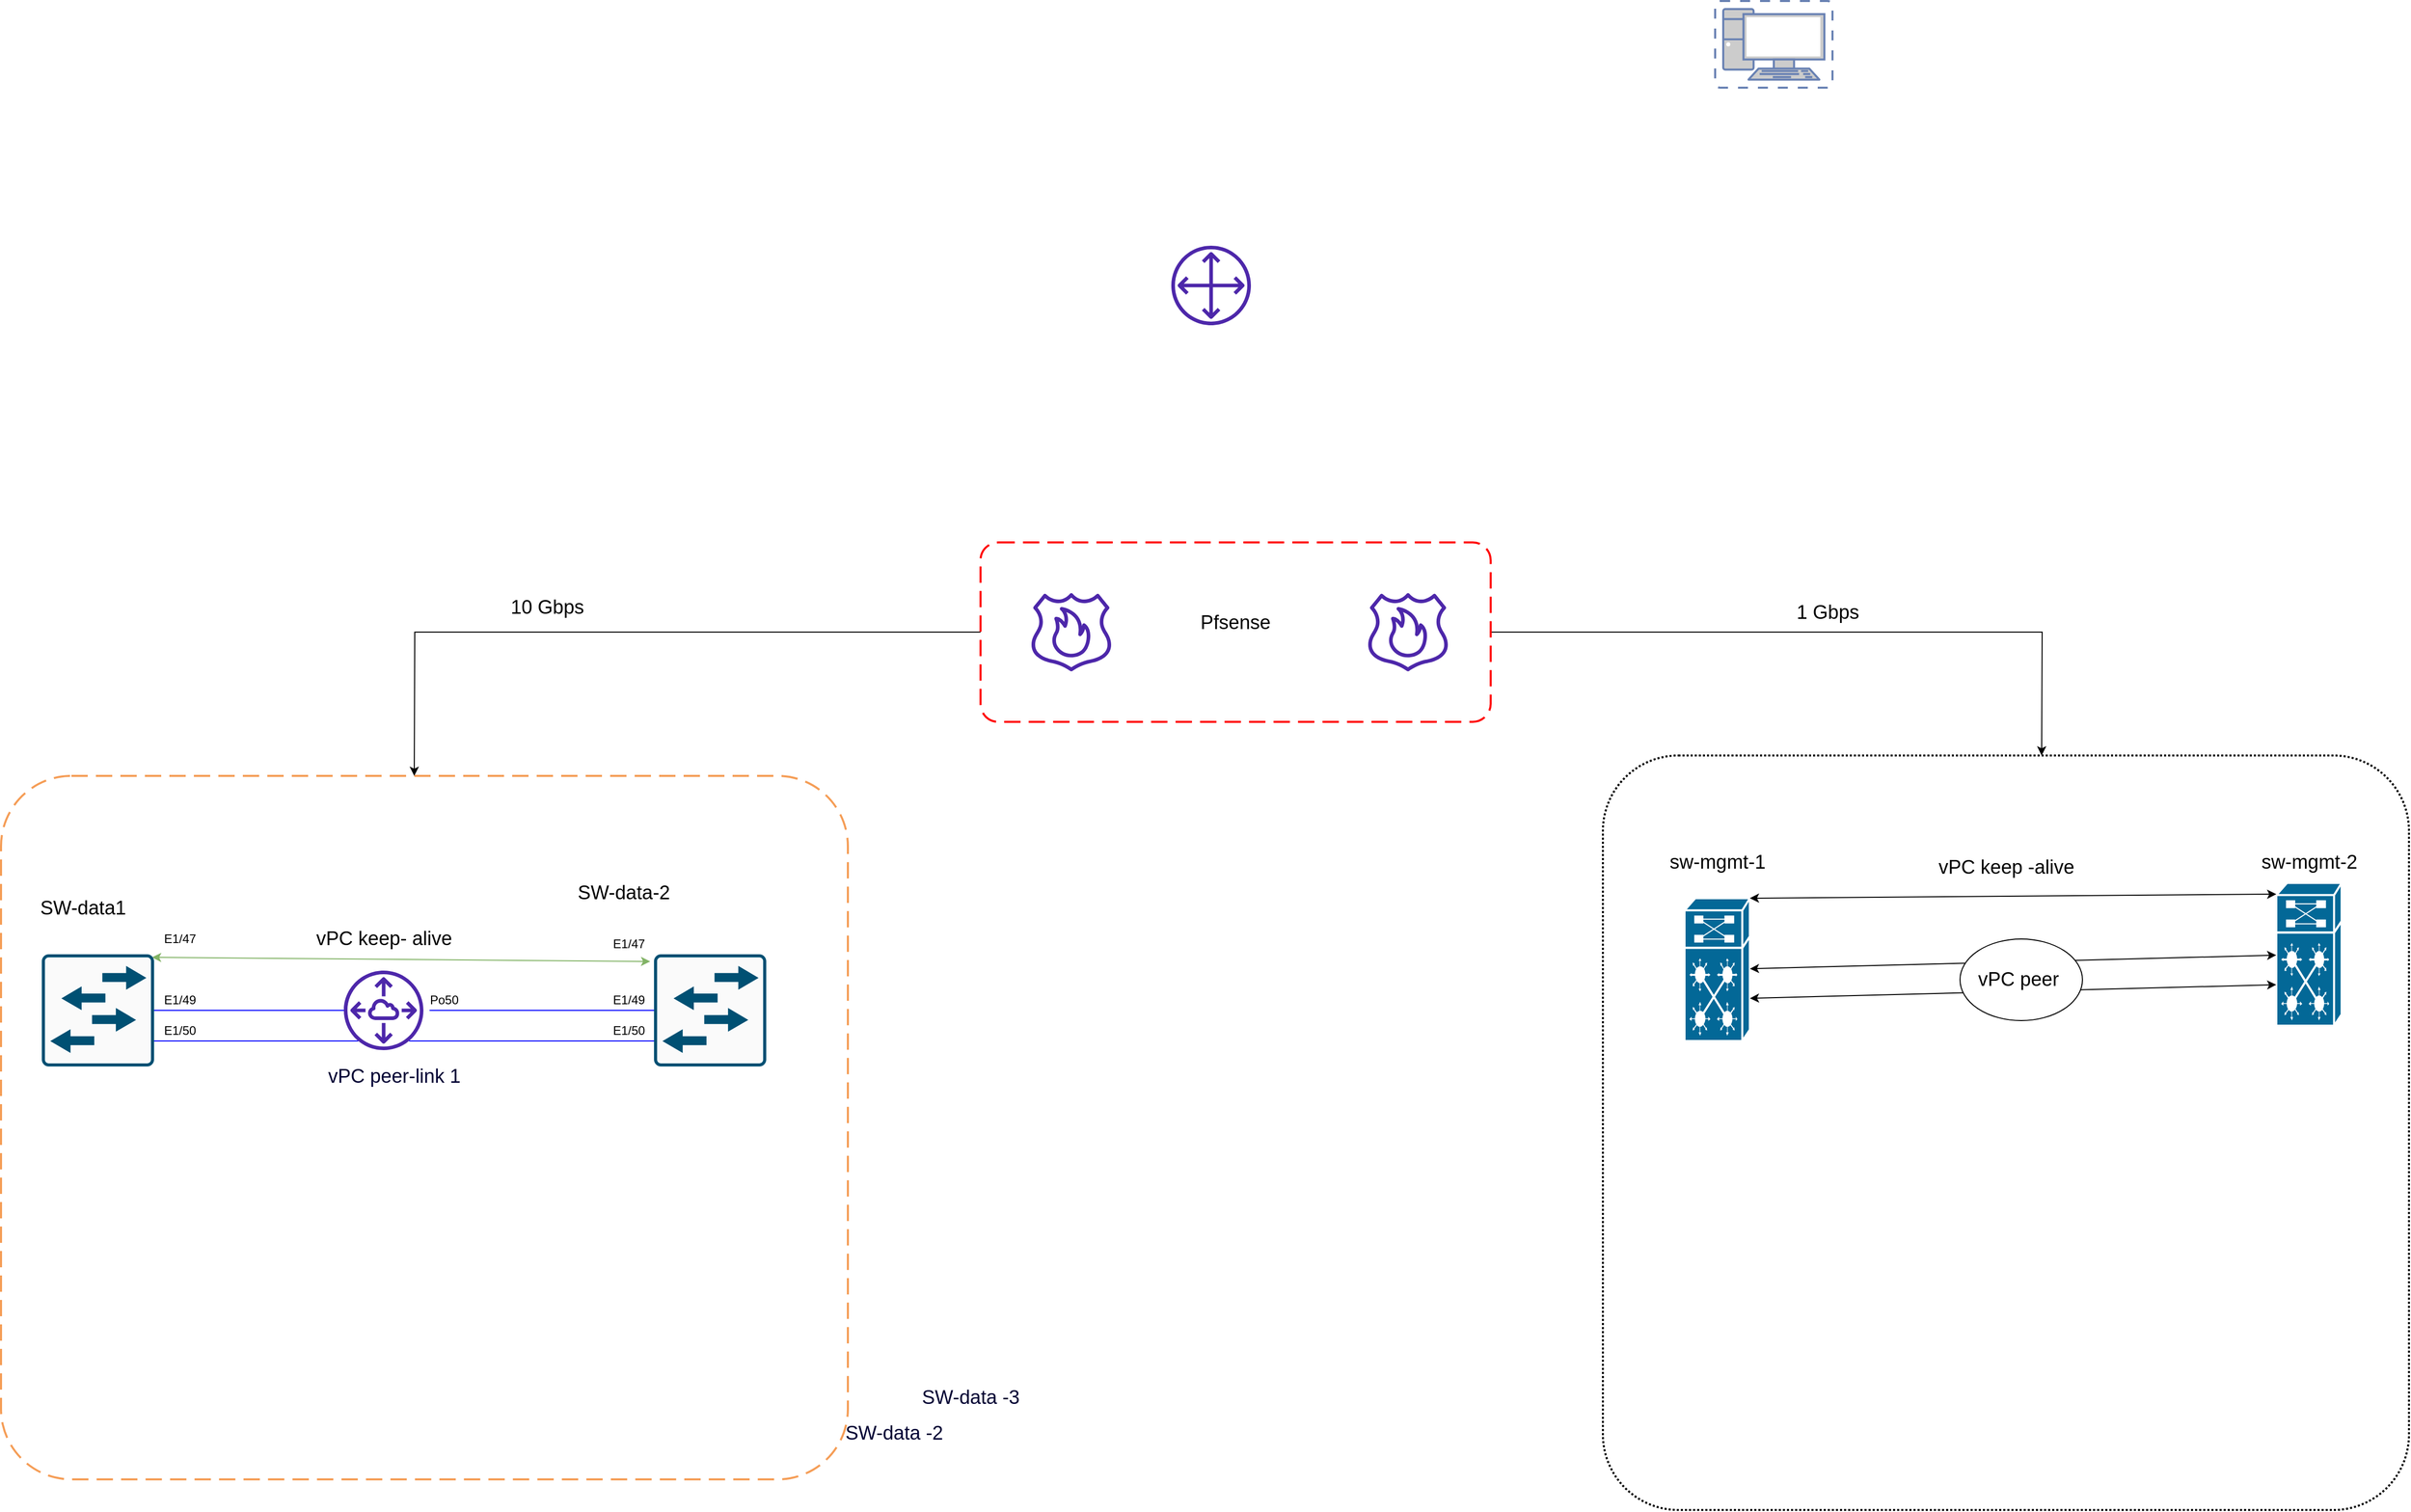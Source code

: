 <mxfile version="17.4.2" type="github">
  <diagram id="6a731a19-8d31-9384-78a2-239565b7b9f0" name="Page-1">
    <mxGraphModel dx="1862" dy="1716" grid="1" gridSize="10" guides="1" tooltips="1" connect="1" arrows="1" fold="1" page="1" pageScale="1" pageWidth="827" pageHeight="1169" background="none" math="0" shadow="0">
      <root>
        <mxCell id="0" />
        <mxCell id="1" parent="0" />
        <mxCell id="PpkC8VUCtbI2EbVheNOO-1" value="" style="rounded=1;arcSize=10;dashed=1;strokeColor=#F59D56;fillColor=none;gradientColor=none;dashPattern=8 4;strokeWidth=2;" vertex="1" parent="1">
          <mxGeometry x="-320" y="410" width="830" height="690" as="geometry" />
        </mxCell>
        <mxCell id="jgQcP7is1KuD3QYu7mgT-2422" style="edgeStyle=orthogonalEdgeStyle;rounded=0;orthogonalLoop=1;jettySize=auto;html=1;exitX=0;exitY=0.5;exitDx=0;exitDy=0;entryX=0.5;entryY=0;entryDx=0;entryDy=0;fontSize=19;" parent="1" source="jgQcP7is1KuD3QYu7mgT-2416" edge="1">
          <mxGeometry relative="1" as="geometry">
            <mxPoint x="85" y="410" as="targetPoint" />
          </mxGeometry>
        </mxCell>
        <mxCell id="jgQcP7is1KuD3QYu7mgT-2445" style="edgeStyle=orthogonalEdgeStyle;rounded=0;orthogonalLoop=1;jettySize=auto;html=1;exitX=1;exitY=0.5;exitDx=0;exitDy=0;fontSize=19;" parent="1" source="jgQcP7is1KuD3QYu7mgT-2416" edge="1">
          <mxGeometry relative="1" as="geometry">
            <mxPoint x="1680" y="390" as="targetPoint" />
          </mxGeometry>
        </mxCell>
        <mxCell id="jgQcP7is1KuD3QYu7mgT-2416" value="Pfsense&#xa;" style="rounded=1;arcSize=10;dashed=1;strokeColor=#ff0000;fillColor=none;gradientColor=none;dashPattern=8 4;strokeWidth=2;fontSize=19;" parent="1" vertex="1">
          <mxGeometry x="640" y="181" width="500" height="176" as="geometry" />
        </mxCell>
        <mxCell id="jgQcP7is1KuD3QYu7mgT-2417" value="" style="sketch=0;outlineConnect=0;fontColor=#232F3E;gradientColor=none;fillColor=#4D27AA;strokeColor=none;dashed=0;verticalLabelPosition=bottom;verticalAlign=top;align=center;html=1;fontSize=12;fontStyle=0;aspect=fixed;pointerEvents=1;shape=mxgraph.aws4.route_53_resolver_dns_firewall;" parent="1" vertex="1">
          <mxGeometry x="690" y="230" width="78" height="78" as="geometry" />
        </mxCell>
        <mxCell id="jgQcP7is1KuD3QYu7mgT-2418" value="" style="sketch=0;outlineConnect=0;fontColor=#232F3E;gradientColor=none;fillColor=#4D27AA;strokeColor=none;dashed=0;verticalLabelPosition=bottom;verticalAlign=top;align=center;html=1;fontSize=12;fontStyle=0;aspect=fixed;pointerEvents=1;shape=mxgraph.aws4.route_53_resolver_dns_firewall;" parent="1" vertex="1">
          <mxGeometry x="1020" y="230" width="78" height="78" as="geometry" />
        </mxCell>
        <mxCell id="jgQcP7is1KuD3QYu7mgT-2426" value="SW-data1" style="text;html=1;align=center;verticalAlign=middle;resizable=0;points=[];autosize=1;strokeColor=none;fillColor=none;fontSize=19;" parent="1" vertex="1">
          <mxGeometry x="-290" y="525" width="100" height="30" as="geometry" />
        </mxCell>
        <mxCell id="jgQcP7is1KuD3QYu7mgT-2427" value="SW-data-2" style="text;html=1;align=center;verticalAlign=middle;resizable=0;points=[];autosize=1;strokeColor=none;fillColor=none;fontSize=19;" parent="1" vertex="1">
          <mxGeometry x="235" y="510" width="110" height="30" as="geometry" />
        </mxCell>
        <mxCell id="jgQcP7is1KuD3QYu7mgT-2435" value="" style="endArrow=classic;startArrow=classic;html=1;rounded=0;fontSize=19;entryX=-0.034;entryY=0.173;entryDx=0;entryDy=0;entryPerimeter=0;fontColor=#33FF33;labelBackgroundColor=#00FF00;labelBorderColor=#00FF00;fillColor=#d5e8d4;strokeColor=#82b366;" parent="1" edge="1">
          <mxGeometry width="50" height="50" relative="1" as="geometry">
            <mxPoint x="-172" y="588" as="sourcePoint" />
            <mxPoint x="316.26" y="592.03" as="targetPoint" />
          </mxGeometry>
        </mxCell>
        <mxCell id="jgQcP7is1KuD3QYu7mgT-2436" value="vPC keep- alive&lt;br&gt;" style="text;html=1;align=center;verticalAlign=middle;resizable=0;points=[];autosize=1;strokeColor=none;fillColor=none;fontSize=19;" parent="1" vertex="1">
          <mxGeometry x="-20" y="555" width="150" height="30" as="geometry" />
        </mxCell>
        <mxCell id="jgQcP7is1KuD3QYu7mgT-2438" value="10 Gbps" style="text;html=1;align=center;verticalAlign=middle;resizable=0;points=[];autosize=1;strokeColor=none;fillColor=none;fontSize=19;" parent="1" vertex="1">
          <mxGeometry x="170" y="230" width="90" height="30" as="geometry" />
        </mxCell>
        <mxCell id="jgQcP7is1KuD3QYu7mgT-2439" value="" style="rounded=1;arcSize=10;dashed=1;fillColor=none;gradientColor=none;dashPattern=1 1;strokeWidth=2;fontSize=19;" parent="1" vertex="1">
          <mxGeometry x="1250" y="390" width="790" height="740" as="geometry" />
        </mxCell>
        <mxCell id="jgQcP7is1KuD3QYu7mgT-2440" value="" style="shape=mxgraph.cisco.switches.virtual_layer_switch;sketch=0;html=1;pointerEvents=1;dashed=0;fillColor=#036897;strokeColor=#ffffff;strokeWidth=2;verticalLabelPosition=bottom;verticalAlign=top;align=center;outlineConnect=0;fontSize=19;" parent="1" vertex="1">
          <mxGeometry x="1330" y="530" width="64" height="140" as="geometry" />
        </mxCell>
        <mxCell id="jgQcP7is1KuD3QYu7mgT-2441" value="" style="shape=mxgraph.cisco.switches.virtual_layer_switch;sketch=0;html=1;pointerEvents=1;dashed=0;fillColor=#036897;strokeColor=#ffffff;strokeWidth=2;verticalLabelPosition=bottom;verticalAlign=top;align=center;outlineConnect=0;fontSize=19;" parent="1" vertex="1">
          <mxGeometry x="1910" y="515" width="64" height="140" as="geometry" />
        </mxCell>
        <mxCell id="jgQcP7is1KuD3QYu7mgT-2442" value="sw-mgmt-1" style="text;html=1;align=center;verticalAlign=middle;resizable=0;points=[];autosize=1;strokeColor=none;fillColor=none;fontSize=19;" parent="1" vertex="1">
          <mxGeometry x="1307" y="480" width="110" height="30" as="geometry" />
        </mxCell>
        <mxCell id="jgQcP7is1KuD3QYu7mgT-2443" value="sw-mgmt-2" style="text;html=1;align=center;verticalAlign=middle;resizable=0;points=[];autosize=1;strokeColor=none;fillColor=none;fontSize=19;" parent="1" vertex="1">
          <mxGeometry x="1887" y="480" width="110" height="30" as="geometry" />
        </mxCell>
        <mxCell id="jgQcP7is1KuD3QYu7mgT-2446" value="1 Gbps" style="text;html=1;align=center;verticalAlign=middle;resizable=0;points=[];autosize=1;strokeColor=none;fillColor=none;fontSize=19;" parent="1" vertex="1">
          <mxGeometry x="1430" y="235" width="80" height="30" as="geometry" />
        </mxCell>
        <mxCell id="jgQcP7is1KuD3QYu7mgT-2447" value="" style="endArrow=classic;startArrow=classic;html=1;rounded=0;fontSize=19;" parent="1" edge="1">
          <mxGeometry width="50" height="50" relative="1" as="geometry">
            <mxPoint x="1394" y="599.172" as="sourcePoint" />
            <mxPoint x="1910" y="585.828" as="targetPoint" />
          </mxGeometry>
        </mxCell>
        <mxCell id="jgQcP7is1KuD3QYu7mgT-2448" value="" style="endArrow=classic;startArrow=classic;html=1;rounded=0;fontSize=19;" parent="1" edge="1">
          <mxGeometry width="50" height="50" relative="1" as="geometry">
            <mxPoint x="1394" y="628.172" as="sourcePoint" />
            <mxPoint x="1910" y="614.828" as="targetPoint" />
          </mxGeometry>
        </mxCell>
        <mxCell id="jgQcP7is1KuD3QYu7mgT-2450" value="vPC peer&amp;nbsp;" style="ellipse;whiteSpace=wrap;html=1;fontSize=19;" parent="1" vertex="1">
          <mxGeometry x="1600" y="570" width="120" height="80" as="geometry" />
        </mxCell>
        <mxCell id="jgQcP7is1KuD3QYu7mgT-2451" value="" style="endArrow=classic;startArrow=classic;html=1;rounded=0;fontSize=19;entryX=0;entryY=0.25;entryDx=0;entryDy=0;entryPerimeter=0;exitX=1;exitY=0;exitDx=0;exitDy=0;exitPerimeter=0;" parent="1" source="jgQcP7is1KuD3QYu7mgT-2440" edge="1">
          <mxGeometry width="50" height="50" relative="1" as="geometry">
            <mxPoint x="1394" y="573.08" as="sourcePoint" />
            <mxPoint x="1910" y="526" as="targetPoint" />
          </mxGeometry>
        </mxCell>
        <mxCell id="jgQcP7is1KuD3QYu7mgT-2452" value="vPC keep -alive&lt;br&gt;" style="text;html=1;align=center;verticalAlign=middle;resizable=0;points=[];autosize=1;strokeColor=none;fillColor=none;fontSize=19;" parent="1" vertex="1">
          <mxGeometry x="1570" y="485" width="150" height="30" as="geometry" />
        </mxCell>
        <mxCell id="jgQcP7is1KuD3QYu7mgT-2457" value="" style="sketch=0;outlineConnect=0;fontColor=#232F3E;gradientColor=none;fillColor=#4D27AA;strokeColor=none;dashed=0;verticalLabelPosition=bottom;verticalAlign=top;align=center;html=1;fontSize=12;fontStyle=0;aspect=fixed;pointerEvents=1;shape=mxgraph.aws4.customer_gateway;" parent="1" vertex="1">
          <mxGeometry x="827" y="-110" width="78" height="78" as="geometry" />
        </mxCell>
        <mxCell id="jgQcP7is1KuD3QYu7mgT-2462" value="" style="fontColor=#0066CC;verticalAlign=top;verticalLabelPosition=bottom;labelPosition=center;align=center;html=1;outlineConnect=0;fillColor=#CCCCCC;strokeColor=#6881B3;gradientColor=none;gradientDirection=north;strokeWidth=2;shape=mxgraph.networks.virtual_pc;fontSize=19;" parent="1" vertex="1">
          <mxGeometry x="1360" y="-350" width="115" height="85" as="geometry" />
        </mxCell>
        <mxCell id="jgQcP7is1KuD3QYu7mgT-2464" value="" style="sketch=0;points=[[0.015,0.015,0],[0.985,0.015,0],[0.985,0.985,0],[0.015,0.985,0],[0.25,0,0],[0.5,0,0],[0.75,0,0],[1,0.25,0],[1,0.5,0],[1,0.75,0],[0.75,1,0],[0.5,1,0],[0.25,1,0],[0,0.75,0],[0,0.5,0],[0,0.25,0]];verticalLabelPosition=bottom;html=1;verticalAlign=top;aspect=fixed;align=center;pointerEvents=1;shape=mxgraph.cisco19.rect;prIcon=l2_switch;fillColor=#FAFAFA;strokeColor=#005073;fontSize=19;fontColor=#33FF33;" parent="1" vertex="1">
          <mxGeometry x="-280" y="585" width="110" height="110" as="geometry" />
        </mxCell>
        <mxCell id="jgQcP7is1KuD3QYu7mgT-2466" value="" style="sketch=0;points=[[0.015,0.015,0],[0.985,0.015,0],[0.985,0.985,0],[0.015,0.985,0],[0.25,0,0],[0.5,0,0],[0.75,0,0],[1,0.25,0],[1,0.5,0],[1,0.75,0],[0.75,1,0],[0.5,1,0],[0.25,1,0],[0,0.75,0],[0,0.5,0],[0,0.25,0]];verticalLabelPosition=bottom;html=1;verticalAlign=top;aspect=fixed;align=center;pointerEvents=1;shape=mxgraph.cisco19.rect;prIcon=l2_switch;fillColor=#FAFAFA;strokeColor=#005073;fontSize=19;fontColor=#33FF33;" parent="1" vertex="1">
          <mxGeometry x="320" y="585" width="110" height="110" as="geometry" />
        </mxCell>
        <mxCell id="jgQcP7is1KuD3QYu7mgT-2473" value="" style="sketch=0;outlineConnect=0;fontColor=#232F3E;gradientColor=none;fillColor=#4D27AA;strokeColor=none;dashed=0;verticalLabelPosition=bottom;verticalAlign=top;align=center;html=1;fontSize=12;fontStyle=0;aspect=fixed;pointerEvents=1;shape=mxgraph.aws4.peering;" parent="1" vertex="1">
          <mxGeometry x="16" y="601" width="78" height="78" as="geometry" />
        </mxCell>
        <mxCell id="jgQcP7is1KuD3QYu7mgT-2474" value="" style="endArrow=none;html=1;rounded=0;labelBackgroundColor=#00FF00;labelBorderColor=#00FF00;fontSize=19;fontColor=#33FF33;strokeColor=#0000FF;exitX=1;exitY=0.5;exitDx=0;exitDy=0;exitPerimeter=0;" parent="1" source="jgQcP7is1KuD3QYu7mgT-2464" target="jgQcP7is1KuD3QYu7mgT-2473" edge="1">
          <mxGeometry width="50" height="50" relative="1" as="geometry">
            <mxPoint x="-120" y="670" as="sourcePoint" />
            <mxPoint x="-70" y="620" as="targetPoint" />
          </mxGeometry>
        </mxCell>
        <mxCell id="jgQcP7is1KuD3QYu7mgT-2475" value="" style="endArrow=none;html=1;rounded=0;labelBackgroundColor=#00FF00;labelBorderColor=#00FF00;fontSize=19;fontColor=#33FF33;strokeColor=#0000FF;entryX=0;entryY=0.5;entryDx=0;entryDy=0;entryPerimeter=0;exitX=1.077;exitY=0.5;exitDx=0;exitDy=0;exitPerimeter=0;" parent="1" source="jgQcP7is1KuD3QYu7mgT-2473" target="jgQcP7is1KuD3QYu7mgT-2466" edge="1">
          <mxGeometry width="50" height="50" relative="1" as="geometry">
            <mxPoint x="140" y="670" as="sourcePoint" />
            <mxPoint x="190" y="620" as="targetPoint" />
          </mxGeometry>
        </mxCell>
        <mxCell id="jgQcP7is1KuD3QYu7mgT-2476" value="" style="endArrow=none;html=1;rounded=0;labelBackgroundColor=#00FF00;labelBorderColor=#00FF00;fontSize=19;fontColor=#33FF33;strokeColor=#0000FF;" parent="1" edge="1">
          <mxGeometry width="50" height="50" relative="1" as="geometry">
            <mxPoint x="-170" y="670" as="sourcePoint" />
            <mxPoint x="30" y="670" as="targetPoint" />
          </mxGeometry>
        </mxCell>
        <mxCell id="jgQcP7is1KuD3QYu7mgT-2478" value="" style="endArrow=none;html=1;rounded=0;labelBackgroundColor=#00FF00;labelBorderColor=#00FF00;fontSize=19;fontColor=#33FF33;strokeColor=#0000FF;" parent="1" edge="1">
          <mxGeometry width="50" height="50" relative="1" as="geometry">
            <mxPoint x="80" y="670" as="sourcePoint" />
            <mxPoint x="320" y="670" as="targetPoint" />
          </mxGeometry>
        </mxCell>
        <mxCell id="jgQcP7is1KuD3QYu7mgT-2479" value="&lt;font color=&quot;#000033&quot;&gt;vPC peer-link 1&lt;/font&gt;" style="text;html=1;align=center;verticalAlign=middle;resizable=0;points=[];autosize=1;strokeColor=none;fillColor=none;fontSize=19;fontColor=#33FF33;" parent="1" vertex="1">
          <mxGeometry x="-10" y="690" width="150" height="30" as="geometry" />
        </mxCell>
        <mxCell id="jgQcP7is1KuD3QYu7mgT-2483" value="SW-data -2" style="text;html=1;align=center;verticalAlign=middle;resizable=0;points=[];autosize=1;strokeColor=none;fillColor=none;fontSize=19;fontColor=#000033;" parent="1" vertex="1">
          <mxGeometry x="500" y="1040" width="110" height="30" as="geometry" />
        </mxCell>
        <mxCell id="jgQcP7is1KuD3QYu7mgT-2484" value="SW-data -3" style="text;html=1;align=center;verticalAlign=middle;resizable=0;points=[];autosize=1;strokeColor=none;fillColor=none;fontSize=19;fontColor=#000033;" parent="1" vertex="1">
          <mxGeometry x="575" y="1005" width="110" height="30" as="geometry" />
        </mxCell>
        <mxCell id="PpkC8VUCtbI2EbVheNOO-2" value="E1/47" style="text;html=1;align=center;verticalAlign=middle;resizable=0;points=[];autosize=1;strokeColor=none;fillColor=none;" vertex="1" parent="1">
          <mxGeometry x="-170" y="560" width="50" height="20" as="geometry" />
        </mxCell>
        <mxCell id="PpkC8VUCtbI2EbVheNOO-3" value="E1/47" style="text;html=1;align=center;verticalAlign=middle;resizable=0;points=[];autosize=1;strokeColor=none;fillColor=none;" vertex="1" parent="1">
          <mxGeometry x="270" y="565" width="50" height="20" as="geometry" />
        </mxCell>
        <mxCell id="PpkC8VUCtbI2EbVheNOO-4" value="E1/49" style="text;html=1;align=center;verticalAlign=middle;resizable=0;points=[];autosize=1;strokeColor=none;fillColor=none;" vertex="1" parent="1">
          <mxGeometry x="-170" y="620" width="50" height="20" as="geometry" />
        </mxCell>
        <mxCell id="PpkC8VUCtbI2EbVheNOO-5" value="E1/49" style="text;html=1;align=center;verticalAlign=middle;resizable=0;points=[];autosize=1;strokeColor=none;fillColor=none;" vertex="1" parent="1">
          <mxGeometry x="270" y="620" width="50" height="20" as="geometry" />
        </mxCell>
        <mxCell id="PpkC8VUCtbI2EbVheNOO-6" value="E1/50" style="text;html=1;align=center;verticalAlign=middle;resizable=0;points=[];autosize=1;strokeColor=none;fillColor=none;" vertex="1" parent="1">
          <mxGeometry x="-170" y="650" width="50" height="20" as="geometry" />
        </mxCell>
        <mxCell id="PpkC8VUCtbI2EbVheNOO-7" value="E1/50" style="text;html=1;align=center;verticalAlign=middle;resizable=0;points=[];autosize=1;strokeColor=none;fillColor=none;" vertex="1" parent="1">
          <mxGeometry x="270" y="650" width="50" height="20" as="geometry" />
        </mxCell>
        <mxCell id="PpkC8VUCtbI2EbVheNOO-9" value="Po50" style="text;html=1;align=center;verticalAlign=middle;resizable=0;points=[];autosize=1;strokeColor=none;fillColor=none;" vertex="1" parent="1">
          <mxGeometry x="94" y="620" width="40" height="20" as="geometry" />
        </mxCell>
      </root>
    </mxGraphModel>
  </diagram>
</mxfile>
